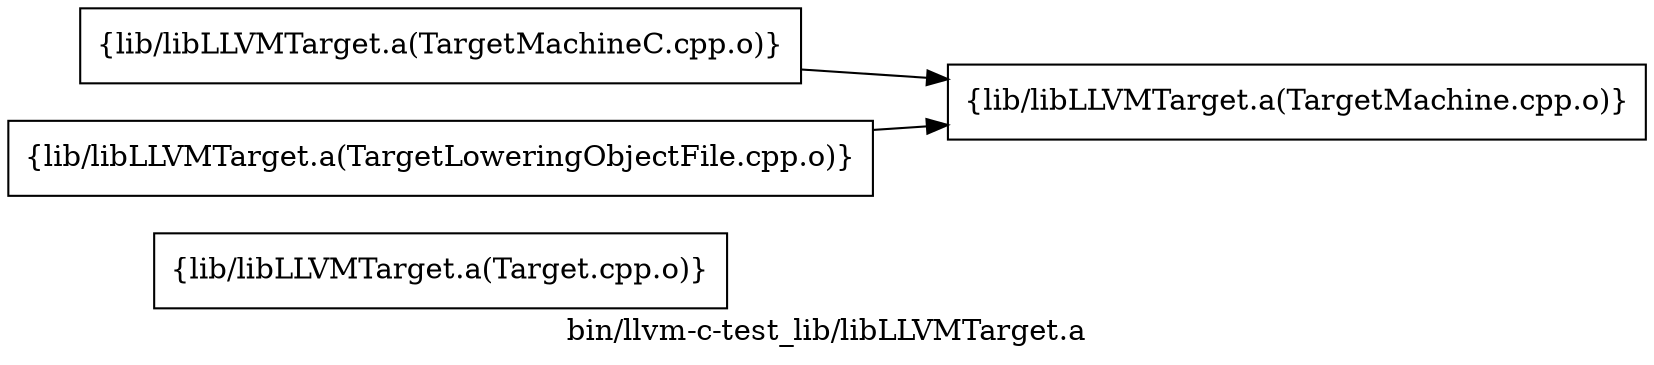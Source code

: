 digraph "bin/llvm-c-test_lib/libLLVMTarget.a" {
	label="bin/llvm-c-test_lib/libLLVMTarget.a";
	rankdir=LR;

	Node0x5613f581a748 [shape=record,shape=box,group=0,label="{lib/libLLVMTarget.a(Target.cpp.o)}"];
	Node0x5613f580dea8 [shape=record,shape=box,group=0,label="{lib/libLLVMTarget.a(TargetMachineC.cpp.o)}"];
	Node0x5613f580dea8 -> Node0x5613f580d7c8;
	Node0x5613f580d7c8 [shape=record,shape=box,group=0,label="{lib/libLLVMTarget.a(TargetMachine.cpp.o)}"];
	Node0x5613f581a068 [shape=record,shape=box,group=0,label="{lib/libLLVMTarget.a(TargetLoweringObjectFile.cpp.o)}"];
	Node0x5613f581a068 -> Node0x5613f580d7c8;
}
